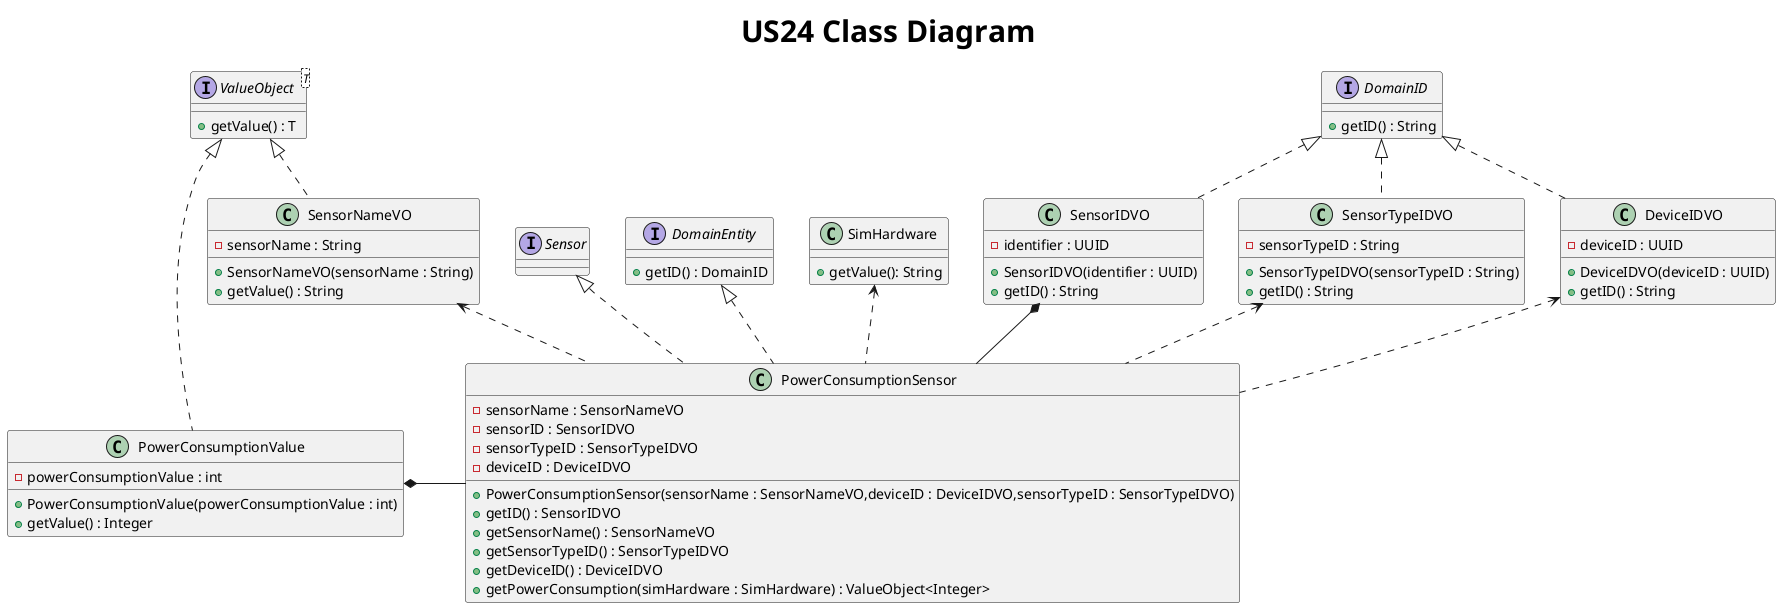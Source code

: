 @startuml
title <size: 30> US24 Class Diagram

interface Sensor {

}

interface DomainEntity{
    + getID() : DomainID
}

interface DomainID{
    + getID() : String
}

interface ValueObject<T> {
    + getValue() : T
}

class PowerConsumptionSensor{
    - sensorName : SensorNameVO
    - sensorID : SensorIDVO
    - sensorTypeID : SensorTypeIDVO
    - deviceID : DeviceIDVO

    + PowerConsumptionSensor(sensorName : SensorNameVO,deviceID : DeviceIDVO,sensorTypeID : SensorTypeIDVO)
    + getID() : SensorIDVO
    + getSensorName() : SensorNameVO
    + getSensorTypeID() : SensorTypeIDVO
    + getDeviceID() : DeviceIDVO
    + getPowerConsumption(simHardware : SimHardware) : ValueObject<Integer>
}

class PowerConsumptionValue{
    - powerConsumptionValue : int

    + PowerConsumptionValue(powerConsumptionValue : int)
    + getValue() : Integer
}

class SimHardware{
    + getValue(): String
}

class SensorNameVO{
    - sensorName : String
    + SensorNameVO(sensorName : String)
    + getValue() : String
}

class SensorIDVO{
    - identifier : UUID
    + SensorIDVO(identifier : UUID)
    + getID() : String
}


class SensorTypeIDVO{
    - sensorTypeID : String
    + SensorTypeIDVO(sensorTypeID : String)
    + getID() : String
}

class DeviceIDVO{
    - deviceID : UUID
    + DeviceIDVO(deviceID : UUID)
    + getID() : String
}


DomainEntity <|.. PowerConsumptionSensor
Sensor <|.. PowerConsumptionSensor
SimHardware <.. PowerConsumptionSensor

SensorNameVO <.. PowerConsumptionSensor
SensorIDVO *-- PowerConsumptionSensor
PowerConsumptionValue *--right PowerConsumptionSensor
SensorTypeIDVO <.. PowerConsumptionSensor
DeviceIDVO <.. PowerConsumptionSensor

ValueObject <|.. SensorNameVO
DomainID  <|.. SensorIDVO
DomainID  <|.. SensorTypeIDVO
DomainID  <|.. DeviceIDVO

ValueObject <|.. PowerConsumptionValue

@enduml